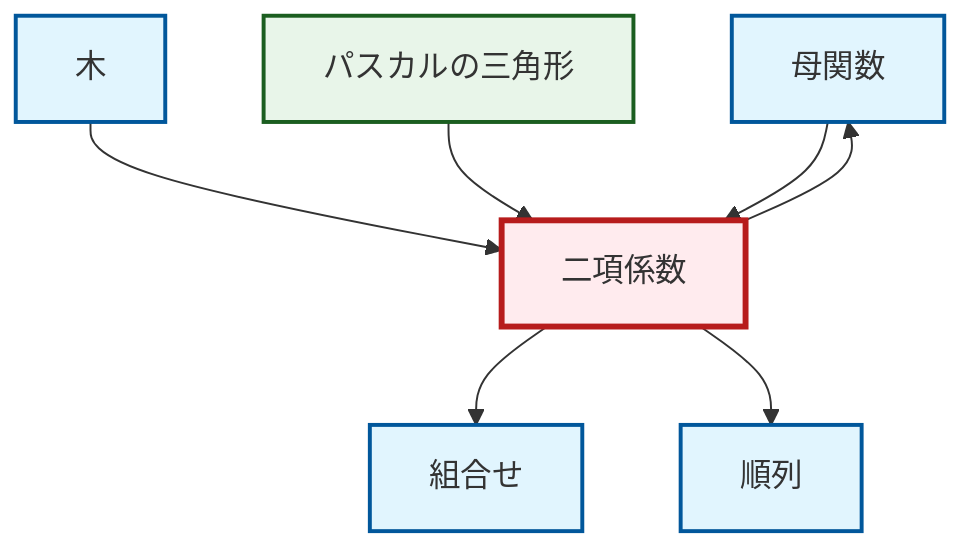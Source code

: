 graph TD
    classDef definition fill:#e1f5fe,stroke:#01579b,stroke-width:2px
    classDef theorem fill:#f3e5f5,stroke:#4a148c,stroke-width:2px
    classDef axiom fill:#fff3e0,stroke:#e65100,stroke-width:2px
    classDef example fill:#e8f5e9,stroke:#1b5e20,stroke-width:2px
    classDef current fill:#ffebee,stroke:#b71c1c,stroke-width:3px
    def-permutation["順列"]:::definition
    def-generating-function["母関数"]:::definition
    def-combination["組合せ"]:::definition
    def-binomial-coefficient["二項係数"]:::definition
    ex-pascals-triangle["パスカルの三角形"]:::example
    def-tree["木"]:::definition
    def-binomial-coefficient --> def-generating-function
    def-tree --> def-binomial-coefficient
    def-binomial-coefficient --> def-combination
    ex-pascals-triangle --> def-binomial-coefficient
    def-generating-function --> def-binomial-coefficient
    def-binomial-coefficient --> def-permutation
    class def-binomial-coefficient current
